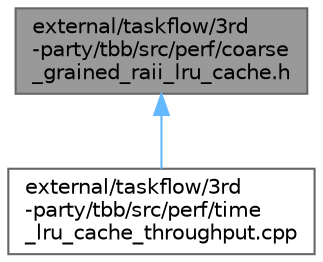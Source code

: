 digraph "external/taskflow/3rd-party/tbb/src/perf/coarse_grained_raii_lru_cache.h"
{
 // LATEX_PDF_SIZE
  bgcolor="transparent";
  edge [fontname=Helvetica,fontsize=10,labelfontname=Helvetica,labelfontsize=10];
  node [fontname=Helvetica,fontsize=10,shape=box,height=0.2,width=0.4];
  Node1 [id="Node000001",label="external/taskflow/3rd\l-party/tbb/src/perf/coarse\l_grained_raii_lru_cache.h",height=0.2,width=0.4,color="gray40", fillcolor="grey60", style="filled", fontcolor="black",tooltip=" "];
  Node1 -> Node2 [id="edge1_Node000001_Node000002",dir="back",color="steelblue1",style="solid",tooltip=" "];
  Node2 [id="Node000002",label="external/taskflow/3rd\l-party/tbb/src/perf/time\l_lru_cache_throughput.cpp",height=0.2,width=0.4,color="grey40", fillcolor="white", style="filled",URL="$time__lru__cache__throughput_8cpp.html",tooltip=" "];
}
